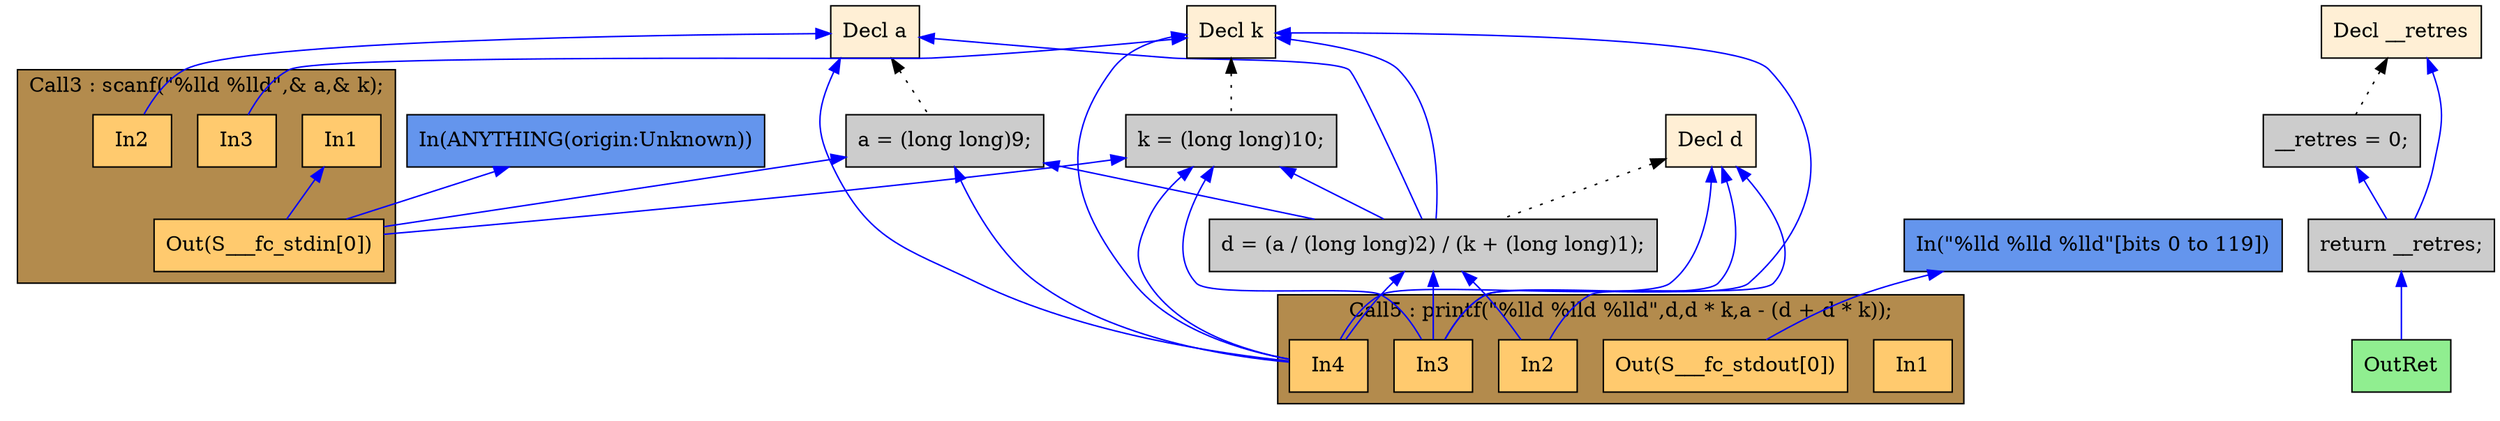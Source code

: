 digraph G {
  rankdir=TB;
  node [style="filled", ];
  2 [label="Decl a", fillcolor="#FFEFD5", shape=box, ];
  3 [label="Decl k", fillcolor="#FFEFD5", shape=box, ];
  4 [label="Decl d", fillcolor="#FFEFD5", shape=box, ];
  5 [label="Decl __retres", fillcolor="#FFEFD5", shape=box, ];
  6 [label="a = (long long)9;", fillcolor="#CCCCCC", shape=box, ];
  7 [label="k = (long long)10;", fillcolor="#CCCCCC", shape=box, ];
  9 [label="In1", fillcolor="#FFCA6E", shape=box, ];
  10 [label="In2", fillcolor="#FFCA6E", shape=box, ];
  11 [label="In3", fillcolor="#FFCA6E", shape=box, ];
  12 [label="Out(S___fc_stdin[0])", fillcolor="#FFCA6E", shape=box, ];
  13 [label="d = (a / (long long)2) / (k + (long long)1);",
      fillcolor="#CCCCCC", shape=box, ];
  15 [label="In1", fillcolor="#FFCA6E", shape=box, ];
  16 [label="In2", fillcolor="#FFCA6E", shape=box, ];
  17 [label="In3", fillcolor="#FFCA6E", shape=box, ];
  18 [label="In4", fillcolor="#FFCA6E", shape=box, ];
  19 [label="Out(S___fc_stdout[0])", fillcolor="#FFCA6E", shape=box, ];
  20 [label="__retres = 0;", fillcolor="#CCCCCC", shape=box, ];
  21 [label="return __retres;", fillcolor="#CCCCCC", shape=box, ];
  22 [label="OutRet", fillcolor="#90EE90", shape=box, ];
  23 [label="In(\"%lld %lld %lld\"[bits 0 to 119])", fillcolor="#6495ED",
      shape=box, ];
  24 [label="In(ANYTHING(origin:Unknown))", fillcolor="#6495ED", shape=box, ];
  
  subgraph cluster_Call3 { label="Call3 : scanf(\"%lld %lld\",& a,& k);";
                           fillcolor="#B38B4D"; style="filled"; 12;11;10;9;
     };
  subgraph cluster_Call5 { label="Call5 : printf(\"%lld %lld %lld\",d,d * k,a - (d + d * k));";
                           fillcolor="#B38B4D"; style="filled"; 19;18;17;16;15;
     };
  
  edge [dir=back, ];
  2 -> 6 [color="#000000", style="dotted", ];
  3 -> 7 [color="#000000", style="dotted", ];
  2 -> 10 [color="#0000FF", ];
  3 -> 11 [color="#0000FF", ];
  6 -> 12 [color="#0000FF", ];
  7 -> 12 [color="#0000FF", ];
  9 -> 12 [color="#0000FF", ];
  24 -> 12 [color="#0000FF", ];
  2 -> 13 [color="#0000FF", ];
  3 -> 13 [color="#0000FF", ];
  4 -> 13 [color="#000000", style="dotted", ];
  6 -> 13 [color="#0000FF", ];
  7 -> 13 [color="#0000FF", ];
  4 -> 16 [color="#0000FF", ];
  13 -> 16 [color="#0000FF", ];
  3 -> 17 [color="#0000FF", ];
  4 -> 17 [color="#0000FF", ];
  7 -> 17 [color="#0000FF", ];
  13 -> 17 [color="#0000FF", ];
  2 -> 18 [color="#0000FF", ];
  3 -> 18 [color="#0000FF", ];
  4 -> 18 [color="#0000FF", ];
  6 -> 18 [color="#0000FF", ];
  7 -> 18 [color="#0000FF", ];
  13 -> 18 [color="#0000FF", ];
  23 -> 19 [color="#0000FF", ];
  5 -> 20 [color="#000000", style="dotted", ];
  5 -> 21 [color="#0000FF", ];
  20 -> 21 [color="#0000FF", ];
  21 -> 22 [color="#0000FF", ];
  
  }